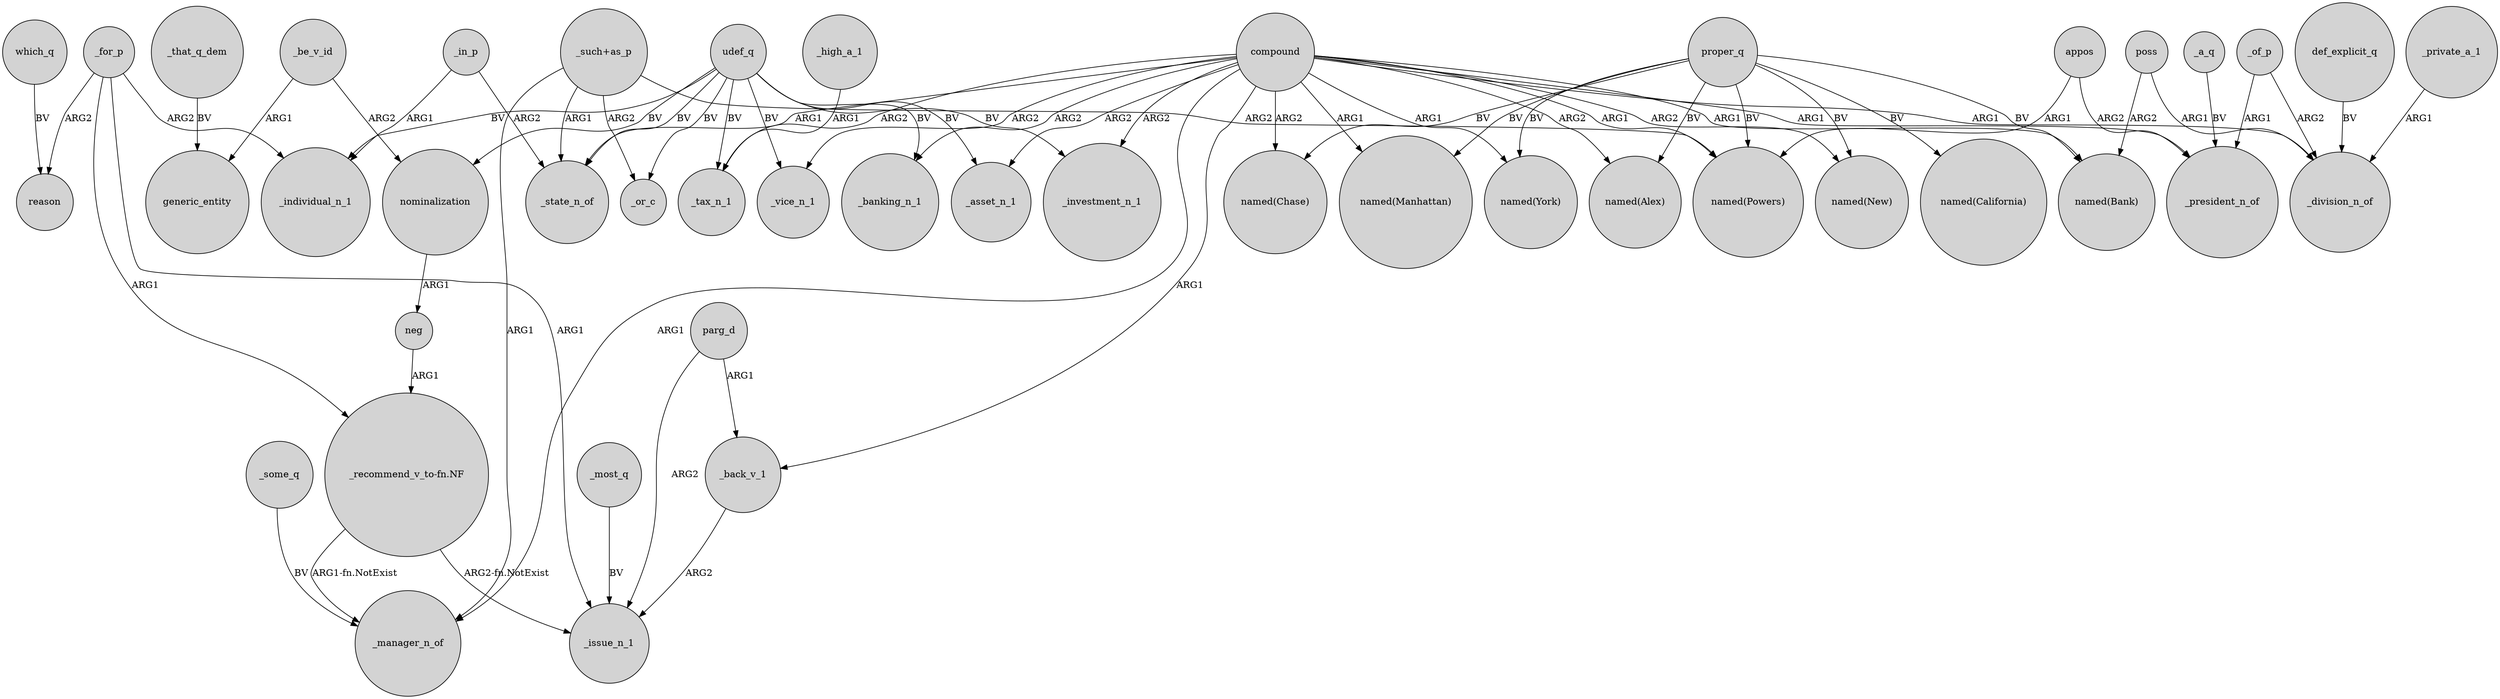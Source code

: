 digraph {
	node [shape=circle style=filled]
	"_such+as_p" -> _manager_n_of [label=ARG1]
	compound -> _vice_n_1 [label=ARG2]
	neg -> "_recommend_v_to-fn.NF" [label=ARG1]
	_for_p -> _issue_n_1 [label=ARG1]
	compound -> _manager_n_of [label=ARG1]
	compound -> "named(New)" [label=ARG2]
	_private_a_1 -> _division_n_of [label=ARG1]
	_that_q_dem -> generic_entity [label=BV]
	_high_a_1 -> _tax_n_1 [label=ARG1]
	proper_q -> "named(New)" [label=BV]
	udef_q -> _state_n_of [label=BV]
	_for_p -> reason [label=ARG2]
	compound -> _back_v_1 [label=ARG1]
	proper_q -> "named(Chase)" [label=BV]
	"_such+as_p" -> _state_n_of [label=ARG1]
	proper_q -> "named(California)" [label=BV]
	compound -> _investment_n_1 [label=ARG2]
	"_such+as_p" -> "named(Powers)" [label=ARG2]
	compound -> _banking_n_1 [label=ARG2]
	_be_v_id -> generic_entity [label=ARG1]
	poss -> _division_n_of [label=ARG1]
	_in_p -> _state_n_of [label=ARG2]
	udef_q -> _individual_n_1 [label=BV]
	udef_q -> _or_c [label=BV]
	udef_q -> _asset_n_1 [label=BV]
	udef_q -> _vice_n_1 [label=BV]
	compound -> "named(Alex)" [label=ARG2]
	proper_q -> "named(Manhattan)" [label=BV]
	_in_p -> _individual_n_1 [label=ARG1]
	"_such+as_p" -> _or_c [label=ARG2]
	"_recommend_v_to-fn.NF" -> _manager_n_of [label="ARG1-fn.NotExist"]
	proper_q -> "named(Powers)" [label=BV]
	which_q -> reason [label=BV]
	appos -> _president_n_of [label=ARG2]
	proper_q -> "named(Bank)" [label=BV]
	def_explicit_q -> _division_n_of [label=BV]
	udef_q -> _tax_n_1 [label=BV]
	_of_p -> _president_n_of [label=ARG1]
	_of_p -> _division_n_of [label=ARG2]
	compound -> "named(York)" [label=ARG1]
	compound -> _president_n_of [label=ARG1]
	poss -> "named(Bank)" [label=ARG2]
	compound -> "named(Manhattan)" [label=ARG1]
	_be_v_id -> nominalization [label=ARG2]
	udef_q -> nominalization [label=BV]
	nominalization -> neg [label=ARG1]
	_a_q -> _president_n_of [label=BV]
	_most_q -> _issue_n_1 [label=BV]
	parg_d -> _back_v_1 [label=ARG1]
	compound -> _state_n_of [label=ARG1]
	"_recommend_v_to-fn.NF" -> _issue_n_1 [label="ARG2-fn.NotExist"]
	proper_q -> "named(Alex)" [label=BV]
	appos -> "named(Powers)" [label=ARG1]
	compound -> "named(Bank)" [label=ARG1]
	_back_v_1 -> _issue_n_1 [label=ARG2]
	udef_q -> _investment_n_1 [label=BV]
	parg_d -> _issue_n_1 [label=ARG2]
	_some_q -> _manager_n_of [label=BV]
	_for_p -> _individual_n_1 [label=ARG2]
	compound -> _tax_n_1 [label=ARG2]
	compound -> _division_n_of [label=ARG1]
	_for_p -> "_recommend_v_to-fn.NF" [label=ARG1]
	udef_q -> _banking_n_1 [label=BV]
	proper_q -> "named(York)" [label=BV]
	compound -> "named(Powers)" [label=ARG1]
	compound -> _asset_n_1 [label=ARG2]
	compound -> "named(Chase)" [label=ARG2]
}
